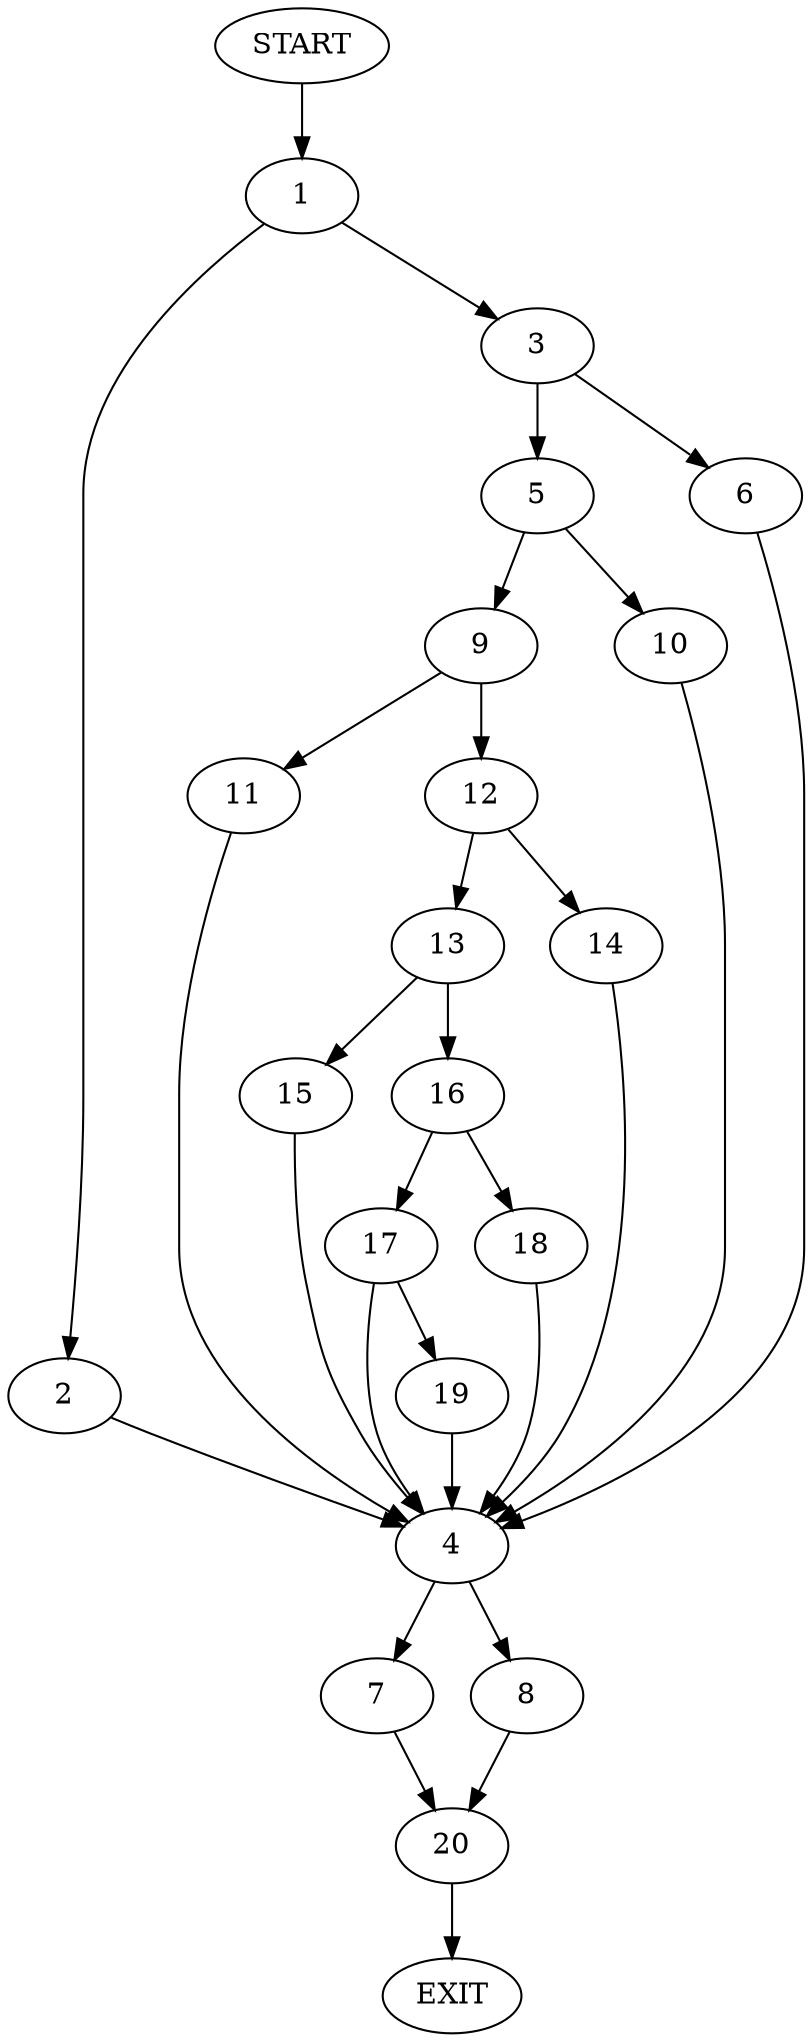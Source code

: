 digraph {
0 [label="START"]
21 [label="EXIT"]
0 -> 1
1 -> 2
1 -> 3
2 -> 4
3 -> 5
3 -> 6
4 -> 7
4 -> 8
5 -> 9
5 -> 10
6 -> 4
9 -> 11
9 -> 12
10 -> 4
11 -> 4
12 -> 13
12 -> 14
14 -> 4
13 -> 15
13 -> 16
15 -> 4
16 -> 17
16 -> 18
17 -> 4
17 -> 19
18 -> 4
19 -> 4
7 -> 20
8 -> 20
20 -> 21
}
